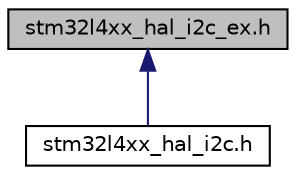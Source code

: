 digraph "stm32l4xx_hal_i2c_ex.h"
{
 // LATEX_PDF_SIZE
  edge [fontname="Helvetica",fontsize="10",labelfontname="Helvetica",labelfontsize="10"];
  node [fontname="Helvetica",fontsize="10",shape=record];
  Node1 [label="stm32l4xx_hal_i2c_ex.h",height=0.2,width=0.4,color="black", fillcolor="grey75", style="filled", fontcolor="black",tooltip="Header file of I2C HAL Extended module."];
  Node1 -> Node2 [dir="back",color="midnightblue",fontsize="10",style="solid",fontname="Helvetica"];
  Node2 [label="stm32l4xx_hal_i2c.h",height=0.2,width=0.4,color="black", fillcolor="white", style="filled",URL="$stm32l4xx__hal__i2c_8h.html",tooltip="Header file of I2C HAL module."];
}
